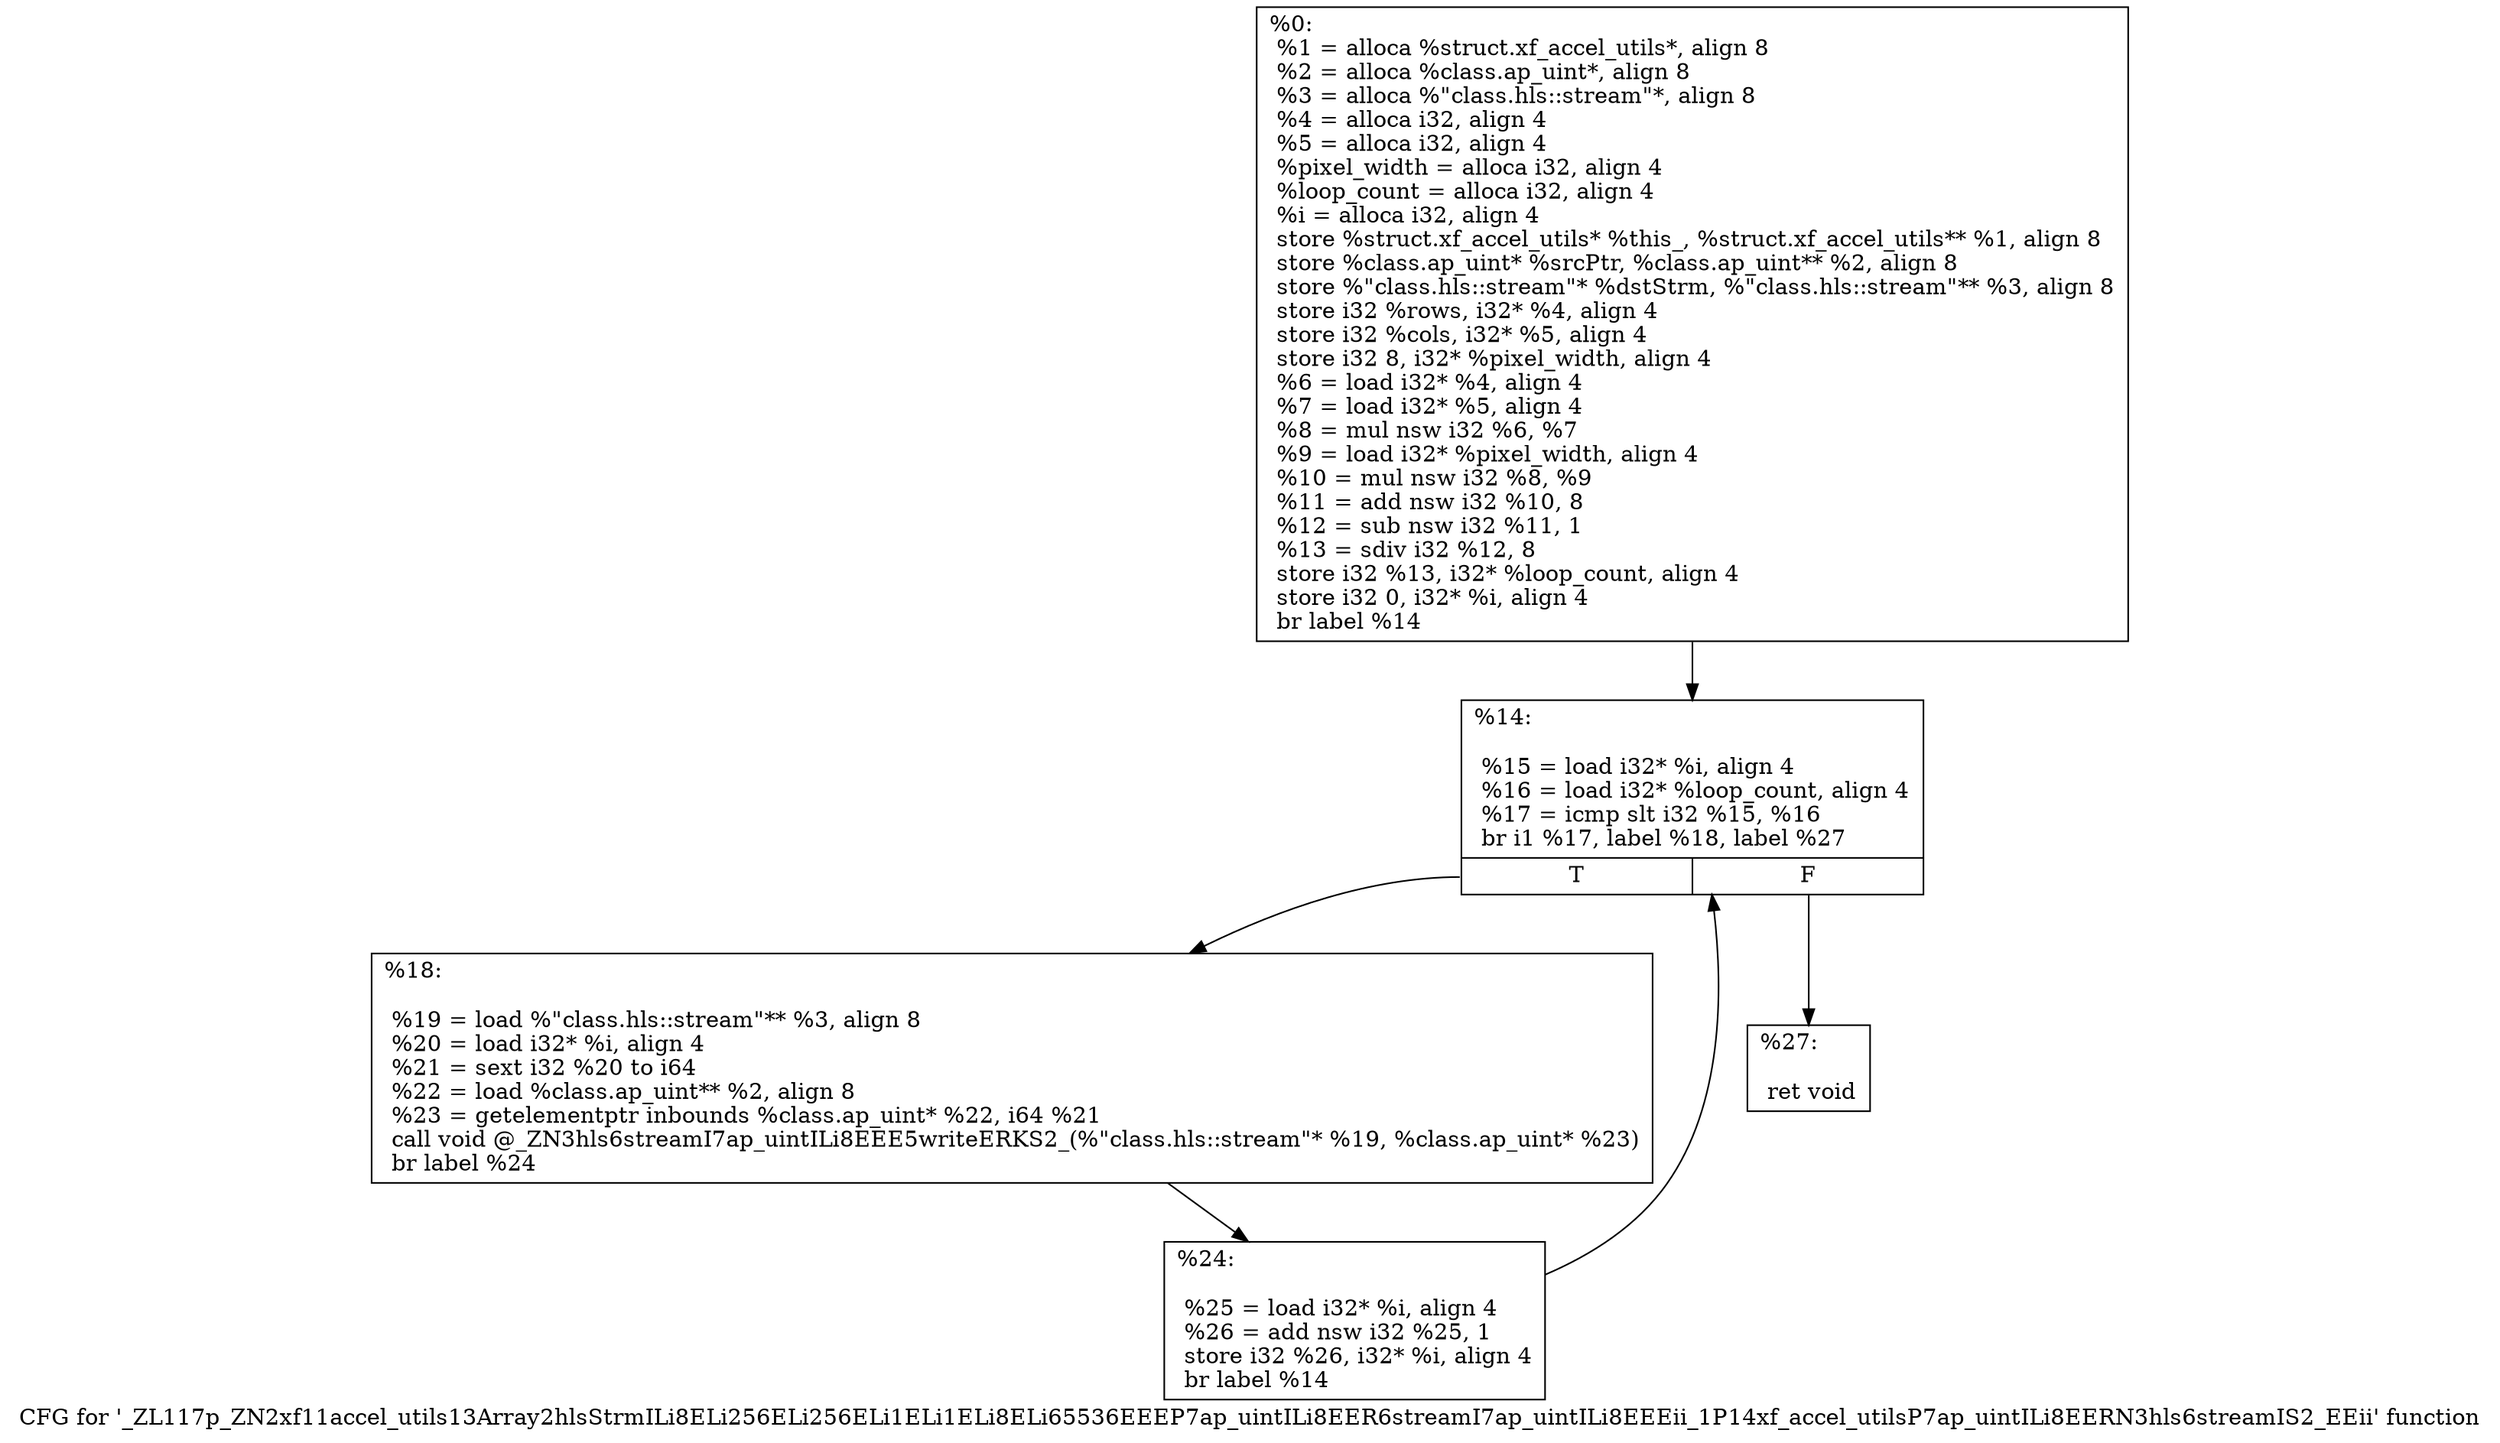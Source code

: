 digraph "CFG for '_ZL117p_ZN2xf11accel_utils13Array2hlsStrmILi8ELi256ELi256ELi1ELi1ELi8ELi65536EEEP7ap_uintILi8EER6streamI7ap_uintILi8EEEii_1P14xf_accel_utilsP7ap_uintILi8EERN3hls6streamIS2_EEii' function" {
	label="CFG for '_ZL117p_ZN2xf11accel_utils13Array2hlsStrmILi8ELi256ELi256ELi1ELi1ELi8ELi65536EEEP7ap_uintILi8EER6streamI7ap_uintILi8EEEii_1P14xf_accel_utilsP7ap_uintILi8EERN3hls6streamIS2_EEii' function";

	Node0x2f9e0b0 [shape=record,label="{%0:\l  %1 = alloca %struct.xf_accel_utils*, align 8\l  %2 = alloca %class.ap_uint*, align 8\l  %3 = alloca %\"class.hls::stream\"*, align 8\l  %4 = alloca i32, align 4\l  %5 = alloca i32, align 4\l  %pixel_width = alloca i32, align 4\l  %loop_count = alloca i32, align 4\l  %i = alloca i32, align 4\l  store %struct.xf_accel_utils* %this_, %struct.xf_accel_utils** %1, align 8\l  store %class.ap_uint* %srcPtr, %class.ap_uint** %2, align 8\l  store %\"class.hls::stream\"* %dstStrm, %\"class.hls::stream\"** %3, align 8\l  store i32 %rows, i32* %4, align 4\l  store i32 %cols, i32* %5, align 4\l  store i32 8, i32* %pixel_width, align 4\l  %6 = load i32* %4, align 4\l  %7 = load i32* %5, align 4\l  %8 = mul nsw i32 %6, %7\l  %9 = load i32* %pixel_width, align 4\l  %10 = mul nsw i32 %8, %9\l  %11 = add nsw i32 %10, 8\l  %12 = sub nsw i32 %11, 1\l  %13 = sdiv i32 %12, 8\l  store i32 %13, i32* %loop_count, align 4\l  store i32 0, i32* %i, align 4\l  br label %14\l}"];
	Node0x2f9e0b0 -> Node0x2f9c3d0;
	Node0x2f9c3d0 [shape=record,label="{%14:\l\l  %15 = load i32* %i, align 4\l  %16 = load i32* %loop_count, align 4\l  %17 = icmp slt i32 %15, %16\l  br i1 %17, label %18, label %27\l|{<s0>T|<s1>F}}"];
	Node0x2f9c3d0:s0 -> Node0x2f9cd70;
	Node0x2f9c3d0:s1 -> Node0x2fa3160;
	Node0x2f9cd70 [shape=record,label="{%18:\l\l  %19 = load %\"class.hls::stream\"** %3, align 8\l  %20 = load i32* %i, align 4\l  %21 = sext i32 %20 to i64\l  %22 = load %class.ap_uint** %2, align 8\l  %23 = getelementptr inbounds %class.ap_uint* %22, i64 %21\l  call void @_ZN3hls6streamI7ap_uintILi8EEE5writeERKS2_(%\"class.hls::stream\"* %19, %class.ap_uint* %23)\l  br label %24\l}"];
	Node0x2f9cd70 -> Node0x2fa21c0;
	Node0x2fa21c0 [shape=record,label="{%24:\l\l  %25 = load i32* %i, align 4\l  %26 = add nsw i32 %25, 1\l  store i32 %26, i32* %i, align 4\l  br label %14\l}"];
	Node0x2fa21c0 -> Node0x2f9c3d0;
	Node0x2fa3160 [shape=record,label="{%27:\l\l  ret void\l}"];
}
